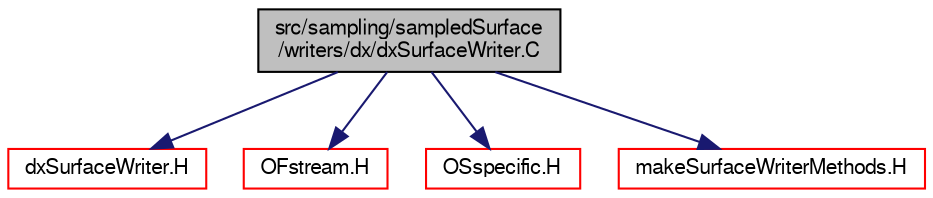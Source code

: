 digraph "src/sampling/sampledSurface/writers/dx/dxSurfaceWriter.C"
{
  bgcolor="transparent";
  edge [fontname="FreeSans",fontsize="10",labelfontname="FreeSans",labelfontsize="10"];
  node [fontname="FreeSans",fontsize="10",shape=record];
  Node0 [label="src/sampling/sampledSurface\l/writers/dx/dxSurfaceWriter.C",height=0.2,width=0.4,color="black", fillcolor="grey75", style="filled", fontcolor="black"];
  Node0 -> Node1 [color="midnightblue",fontsize="10",style="solid",fontname="FreeSans"];
  Node1 [label="dxSurfaceWriter.H",height=0.2,width=0.4,color="red",URL="$a14831.html"];
  Node0 -> Node147 [color="midnightblue",fontsize="10",style="solid",fontname="FreeSans"];
  Node147 [label="OFstream.H",height=0.2,width=0.4,color="red",URL="$a09065.html"];
  Node0 -> Node149 [color="midnightblue",fontsize="10",style="solid",fontname="FreeSans"];
  Node149 [label="OSspecific.H",height=0.2,width=0.4,color="red",URL="$a10370.html",tooltip="Functions used by OpenFOAM that are specific to POSIX compliant operating systems and need to be repl..."];
  Node0 -> Node153 [color="midnightblue",fontsize="10",style="solid",fontname="FreeSans"];
  Node153 [label="makeSurfaceWriterMethods.H",height=0.2,width=0.4,color="red",URL="$a14852.html",tooltip="Convenience macros for instantiating writer methods for surfaceWriter classes. "];
}
